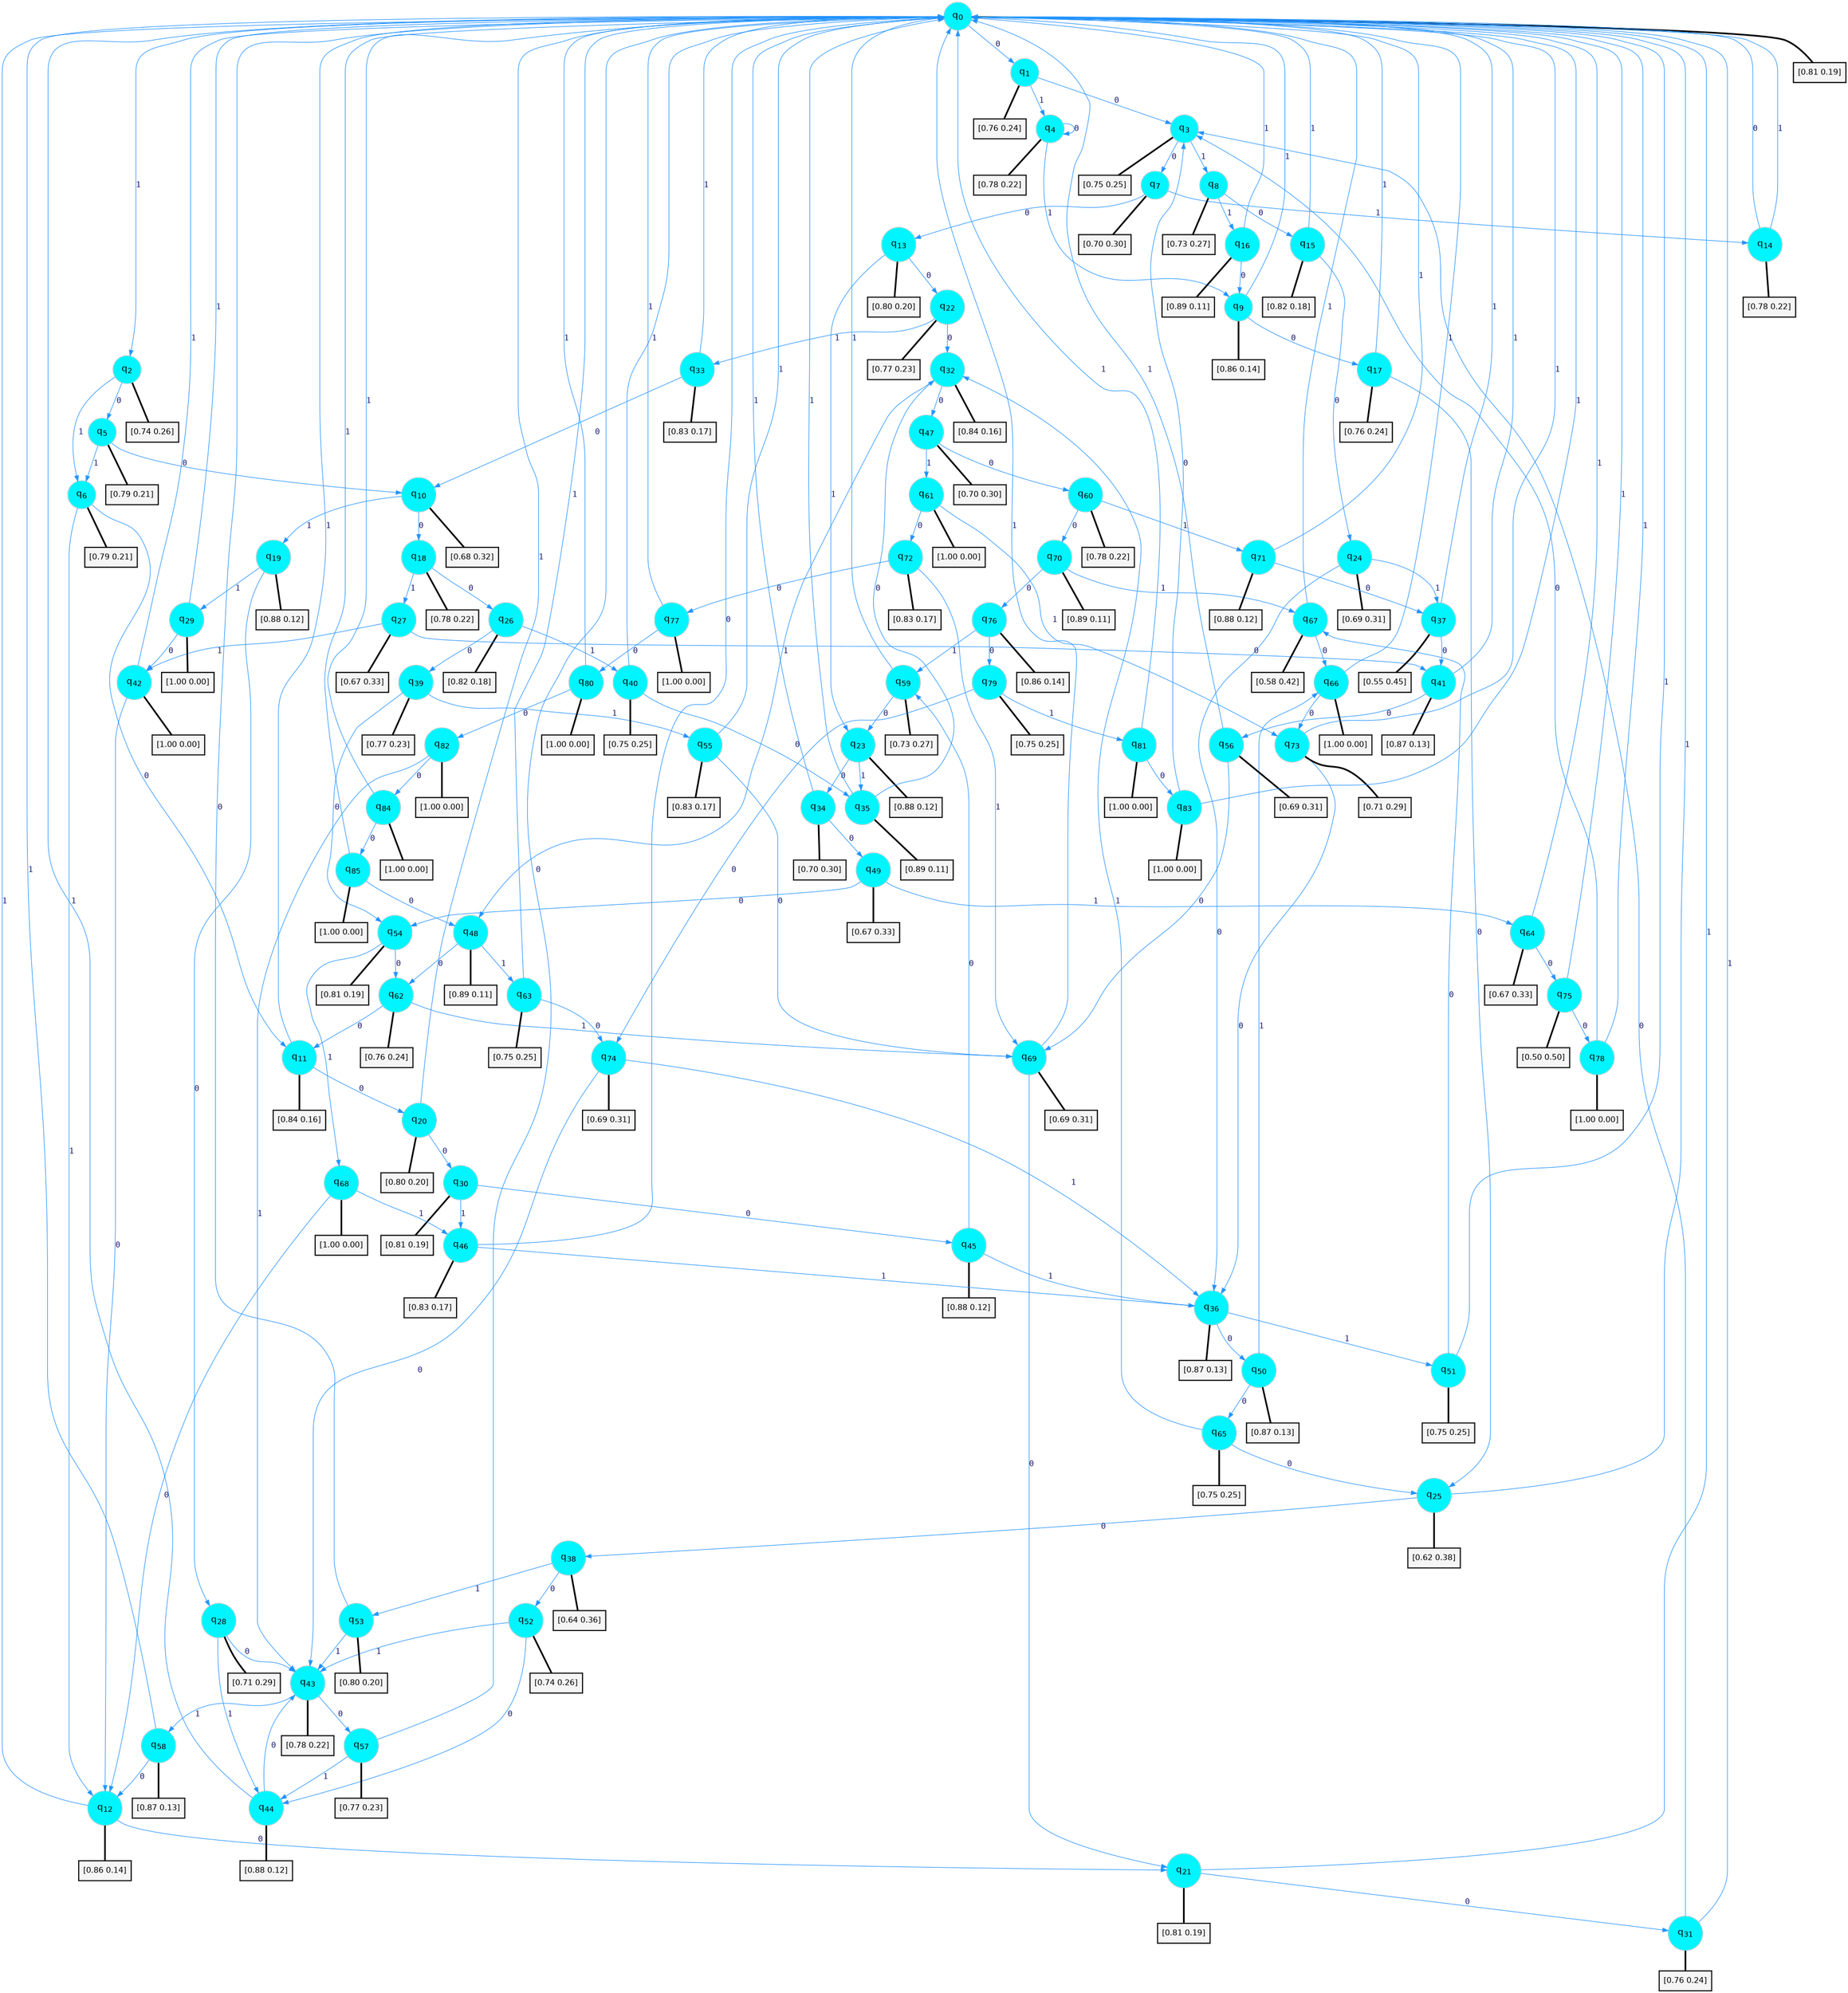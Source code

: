 digraph G {
graph [
bgcolor=transparent, dpi=300, rankdir=TD, size="40,25"];
node [
color=gray, fillcolor=turquoise1, fontcolor=black, fontname=Helvetica, fontsize=16, fontweight=bold, shape=circle, style=filled];
edge [
arrowsize=1, color=dodgerblue1, fontcolor=midnightblue, fontname=courier, fontweight=bold, penwidth=1, style=solid, weight=20];
0[label=<q<SUB>0</SUB>>];
1[label=<q<SUB>1</SUB>>];
2[label=<q<SUB>2</SUB>>];
3[label=<q<SUB>3</SUB>>];
4[label=<q<SUB>4</SUB>>];
5[label=<q<SUB>5</SUB>>];
6[label=<q<SUB>6</SUB>>];
7[label=<q<SUB>7</SUB>>];
8[label=<q<SUB>8</SUB>>];
9[label=<q<SUB>9</SUB>>];
10[label=<q<SUB>10</SUB>>];
11[label=<q<SUB>11</SUB>>];
12[label=<q<SUB>12</SUB>>];
13[label=<q<SUB>13</SUB>>];
14[label=<q<SUB>14</SUB>>];
15[label=<q<SUB>15</SUB>>];
16[label=<q<SUB>16</SUB>>];
17[label=<q<SUB>17</SUB>>];
18[label=<q<SUB>18</SUB>>];
19[label=<q<SUB>19</SUB>>];
20[label=<q<SUB>20</SUB>>];
21[label=<q<SUB>21</SUB>>];
22[label=<q<SUB>22</SUB>>];
23[label=<q<SUB>23</SUB>>];
24[label=<q<SUB>24</SUB>>];
25[label=<q<SUB>25</SUB>>];
26[label=<q<SUB>26</SUB>>];
27[label=<q<SUB>27</SUB>>];
28[label=<q<SUB>28</SUB>>];
29[label=<q<SUB>29</SUB>>];
30[label=<q<SUB>30</SUB>>];
31[label=<q<SUB>31</SUB>>];
32[label=<q<SUB>32</SUB>>];
33[label=<q<SUB>33</SUB>>];
34[label=<q<SUB>34</SUB>>];
35[label=<q<SUB>35</SUB>>];
36[label=<q<SUB>36</SUB>>];
37[label=<q<SUB>37</SUB>>];
38[label=<q<SUB>38</SUB>>];
39[label=<q<SUB>39</SUB>>];
40[label=<q<SUB>40</SUB>>];
41[label=<q<SUB>41</SUB>>];
42[label=<q<SUB>42</SUB>>];
43[label=<q<SUB>43</SUB>>];
44[label=<q<SUB>44</SUB>>];
45[label=<q<SUB>45</SUB>>];
46[label=<q<SUB>46</SUB>>];
47[label=<q<SUB>47</SUB>>];
48[label=<q<SUB>48</SUB>>];
49[label=<q<SUB>49</SUB>>];
50[label=<q<SUB>50</SUB>>];
51[label=<q<SUB>51</SUB>>];
52[label=<q<SUB>52</SUB>>];
53[label=<q<SUB>53</SUB>>];
54[label=<q<SUB>54</SUB>>];
55[label=<q<SUB>55</SUB>>];
56[label=<q<SUB>56</SUB>>];
57[label=<q<SUB>57</SUB>>];
58[label=<q<SUB>58</SUB>>];
59[label=<q<SUB>59</SUB>>];
60[label=<q<SUB>60</SUB>>];
61[label=<q<SUB>61</SUB>>];
62[label=<q<SUB>62</SUB>>];
63[label=<q<SUB>63</SUB>>];
64[label=<q<SUB>64</SUB>>];
65[label=<q<SUB>65</SUB>>];
66[label=<q<SUB>66</SUB>>];
67[label=<q<SUB>67</SUB>>];
68[label=<q<SUB>68</SUB>>];
69[label=<q<SUB>69</SUB>>];
70[label=<q<SUB>70</SUB>>];
71[label=<q<SUB>71</SUB>>];
72[label=<q<SUB>72</SUB>>];
73[label=<q<SUB>73</SUB>>];
74[label=<q<SUB>74</SUB>>];
75[label=<q<SUB>75</SUB>>];
76[label=<q<SUB>76</SUB>>];
77[label=<q<SUB>77</SUB>>];
78[label=<q<SUB>78</SUB>>];
79[label=<q<SUB>79</SUB>>];
80[label=<q<SUB>80</SUB>>];
81[label=<q<SUB>81</SUB>>];
82[label=<q<SUB>82</SUB>>];
83[label=<q<SUB>83</SUB>>];
84[label=<q<SUB>84</SUB>>];
85[label=<q<SUB>85</SUB>>];
86[label="[0.81 0.19]", shape=box,fontcolor=black, fontname=Helvetica, fontsize=14, penwidth=2, fillcolor=whitesmoke,color=black];
87[label="[0.76 0.24]", shape=box,fontcolor=black, fontname=Helvetica, fontsize=14, penwidth=2, fillcolor=whitesmoke,color=black];
88[label="[0.74 0.26]", shape=box,fontcolor=black, fontname=Helvetica, fontsize=14, penwidth=2, fillcolor=whitesmoke,color=black];
89[label="[0.75 0.25]", shape=box,fontcolor=black, fontname=Helvetica, fontsize=14, penwidth=2, fillcolor=whitesmoke,color=black];
90[label="[0.78 0.22]", shape=box,fontcolor=black, fontname=Helvetica, fontsize=14, penwidth=2, fillcolor=whitesmoke,color=black];
91[label="[0.79 0.21]", shape=box,fontcolor=black, fontname=Helvetica, fontsize=14, penwidth=2, fillcolor=whitesmoke,color=black];
92[label="[0.79 0.21]", shape=box,fontcolor=black, fontname=Helvetica, fontsize=14, penwidth=2, fillcolor=whitesmoke,color=black];
93[label="[0.70 0.30]", shape=box,fontcolor=black, fontname=Helvetica, fontsize=14, penwidth=2, fillcolor=whitesmoke,color=black];
94[label="[0.73 0.27]", shape=box,fontcolor=black, fontname=Helvetica, fontsize=14, penwidth=2, fillcolor=whitesmoke,color=black];
95[label="[0.86 0.14]", shape=box,fontcolor=black, fontname=Helvetica, fontsize=14, penwidth=2, fillcolor=whitesmoke,color=black];
96[label="[0.68 0.32]", shape=box,fontcolor=black, fontname=Helvetica, fontsize=14, penwidth=2, fillcolor=whitesmoke,color=black];
97[label="[0.84 0.16]", shape=box,fontcolor=black, fontname=Helvetica, fontsize=14, penwidth=2, fillcolor=whitesmoke,color=black];
98[label="[0.86 0.14]", shape=box,fontcolor=black, fontname=Helvetica, fontsize=14, penwidth=2, fillcolor=whitesmoke,color=black];
99[label="[0.80 0.20]", shape=box,fontcolor=black, fontname=Helvetica, fontsize=14, penwidth=2, fillcolor=whitesmoke,color=black];
100[label="[0.78 0.22]", shape=box,fontcolor=black, fontname=Helvetica, fontsize=14, penwidth=2, fillcolor=whitesmoke,color=black];
101[label="[0.82 0.18]", shape=box,fontcolor=black, fontname=Helvetica, fontsize=14, penwidth=2, fillcolor=whitesmoke,color=black];
102[label="[0.89 0.11]", shape=box,fontcolor=black, fontname=Helvetica, fontsize=14, penwidth=2, fillcolor=whitesmoke,color=black];
103[label="[0.76 0.24]", shape=box,fontcolor=black, fontname=Helvetica, fontsize=14, penwidth=2, fillcolor=whitesmoke,color=black];
104[label="[0.78 0.22]", shape=box,fontcolor=black, fontname=Helvetica, fontsize=14, penwidth=2, fillcolor=whitesmoke,color=black];
105[label="[0.88 0.12]", shape=box,fontcolor=black, fontname=Helvetica, fontsize=14, penwidth=2, fillcolor=whitesmoke,color=black];
106[label="[0.80 0.20]", shape=box,fontcolor=black, fontname=Helvetica, fontsize=14, penwidth=2, fillcolor=whitesmoke,color=black];
107[label="[0.81 0.19]", shape=box,fontcolor=black, fontname=Helvetica, fontsize=14, penwidth=2, fillcolor=whitesmoke,color=black];
108[label="[0.77 0.23]", shape=box,fontcolor=black, fontname=Helvetica, fontsize=14, penwidth=2, fillcolor=whitesmoke,color=black];
109[label="[0.88 0.12]", shape=box,fontcolor=black, fontname=Helvetica, fontsize=14, penwidth=2, fillcolor=whitesmoke,color=black];
110[label="[0.69 0.31]", shape=box,fontcolor=black, fontname=Helvetica, fontsize=14, penwidth=2, fillcolor=whitesmoke,color=black];
111[label="[0.62 0.38]", shape=box,fontcolor=black, fontname=Helvetica, fontsize=14, penwidth=2, fillcolor=whitesmoke,color=black];
112[label="[0.82 0.18]", shape=box,fontcolor=black, fontname=Helvetica, fontsize=14, penwidth=2, fillcolor=whitesmoke,color=black];
113[label="[0.67 0.33]", shape=box,fontcolor=black, fontname=Helvetica, fontsize=14, penwidth=2, fillcolor=whitesmoke,color=black];
114[label="[0.71 0.29]", shape=box,fontcolor=black, fontname=Helvetica, fontsize=14, penwidth=2, fillcolor=whitesmoke,color=black];
115[label="[1.00 0.00]", shape=box,fontcolor=black, fontname=Helvetica, fontsize=14, penwidth=2, fillcolor=whitesmoke,color=black];
116[label="[0.81 0.19]", shape=box,fontcolor=black, fontname=Helvetica, fontsize=14, penwidth=2, fillcolor=whitesmoke,color=black];
117[label="[0.76 0.24]", shape=box,fontcolor=black, fontname=Helvetica, fontsize=14, penwidth=2, fillcolor=whitesmoke,color=black];
118[label="[0.84 0.16]", shape=box,fontcolor=black, fontname=Helvetica, fontsize=14, penwidth=2, fillcolor=whitesmoke,color=black];
119[label="[0.83 0.17]", shape=box,fontcolor=black, fontname=Helvetica, fontsize=14, penwidth=2, fillcolor=whitesmoke,color=black];
120[label="[0.70 0.30]", shape=box,fontcolor=black, fontname=Helvetica, fontsize=14, penwidth=2, fillcolor=whitesmoke,color=black];
121[label="[0.89 0.11]", shape=box,fontcolor=black, fontname=Helvetica, fontsize=14, penwidth=2, fillcolor=whitesmoke,color=black];
122[label="[0.87 0.13]", shape=box,fontcolor=black, fontname=Helvetica, fontsize=14, penwidth=2, fillcolor=whitesmoke,color=black];
123[label="[0.55 0.45]", shape=box,fontcolor=black, fontname=Helvetica, fontsize=14, penwidth=2, fillcolor=whitesmoke,color=black];
124[label="[0.64 0.36]", shape=box,fontcolor=black, fontname=Helvetica, fontsize=14, penwidth=2, fillcolor=whitesmoke,color=black];
125[label="[0.77 0.23]", shape=box,fontcolor=black, fontname=Helvetica, fontsize=14, penwidth=2, fillcolor=whitesmoke,color=black];
126[label="[0.75 0.25]", shape=box,fontcolor=black, fontname=Helvetica, fontsize=14, penwidth=2, fillcolor=whitesmoke,color=black];
127[label="[0.87 0.13]", shape=box,fontcolor=black, fontname=Helvetica, fontsize=14, penwidth=2, fillcolor=whitesmoke,color=black];
128[label="[1.00 0.00]", shape=box,fontcolor=black, fontname=Helvetica, fontsize=14, penwidth=2, fillcolor=whitesmoke,color=black];
129[label="[0.78 0.22]", shape=box,fontcolor=black, fontname=Helvetica, fontsize=14, penwidth=2, fillcolor=whitesmoke,color=black];
130[label="[0.88 0.12]", shape=box,fontcolor=black, fontname=Helvetica, fontsize=14, penwidth=2, fillcolor=whitesmoke,color=black];
131[label="[0.88 0.12]", shape=box,fontcolor=black, fontname=Helvetica, fontsize=14, penwidth=2, fillcolor=whitesmoke,color=black];
132[label="[0.83 0.17]", shape=box,fontcolor=black, fontname=Helvetica, fontsize=14, penwidth=2, fillcolor=whitesmoke,color=black];
133[label="[0.70 0.30]", shape=box,fontcolor=black, fontname=Helvetica, fontsize=14, penwidth=2, fillcolor=whitesmoke,color=black];
134[label="[0.89 0.11]", shape=box,fontcolor=black, fontname=Helvetica, fontsize=14, penwidth=2, fillcolor=whitesmoke,color=black];
135[label="[0.67 0.33]", shape=box,fontcolor=black, fontname=Helvetica, fontsize=14, penwidth=2, fillcolor=whitesmoke,color=black];
136[label="[0.87 0.13]", shape=box,fontcolor=black, fontname=Helvetica, fontsize=14, penwidth=2, fillcolor=whitesmoke,color=black];
137[label="[0.75 0.25]", shape=box,fontcolor=black, fontname=Helvetica, fontsize=14, penwidth=2, fillcolor=whitesmoke,color=black];
138[label="[0.74 0.26]", shape=box,fontcolor=black, fontname=Helvetica, fontsize=14, penwidth=2, fillcolor=whitesmoke,color=black];
139[label="[0.80 0.20]", shape=box,fontcolor=black, fontname=Helvetica, fontsize=14, penwidth=2, fillcolor=whitesmoke,color=black];
140[label="[0.81 0.19]", shape=box,fontcolor=black, fontname=Helvetica, fontsize=14, penwidth=2, fillcolor=whitesmoke,color=black];
141[label="[0.83 0.17]", shape=box,fontcolor=black, fontname=Helvetica, fontsize=14, penwidth=2, fillcolor=whitesmoke,color=black];
142[label="[0.69 0.31]", shape=box,fontcolor=black, fontname=Helvetica, fontsize=14, penwidth=2, fillcolor=whitesmoke,color=black];
143[label="[0.77 0.23]", shape=box,fontcolor=black, fontname=Helvetica, fontsize=14, penwidth=2, fillcolor=whitesmoke,color=black];
144[label="[0.87 0.13]", shape=box,fontcolor=black, fontname=Helvetica, fontsize=14, penwidth=2, fillcolor=whitesmoke,color=black];
145[label="[0.73 0.27]", shape=box,fontcolor=black, fontname=Helvetica, fontsize=14, penwidth=2, fillcolor=whitesmoke,color=black];
146[label="[0.78 0.22]", shape=box,fontcolor=black, fontname=Helvetica, fontsize=14, penwidth=2, fillcolor=whitesmoke,color=black];
147[label="[1.00 0.00]", shape=box,fontcolor=black, fontname=Helvetica, fontsize=14, penwidth=2, fillcolor=whitesmoke,color=black];
148[label="[0.76 0.24]", shape=box,fontcolor=black, fontname=Helvetica, fontsize=14, penwidth=2, fillcolor=whitesmoke,color=black];
149[label="[0.75 0.25]", shape=box,fontcolor=black, fontname=Helvetica, fontsize=14, penwidth=2, fillcolor=whitesmoke,color=black];
150[label="[0.67 0.33]", shape=box,fontcolor=black, fontname=Helvetica, fontsize=14, penwidth=2, fillcolor=whitesmoke,color=black];
151[label="[0.75 0.25]", shape=box,fontcolor=black, fontname=Helvetica, fontsize=14, penwidth=2, fillcolor=whitesmoke,color=black];
152[label="[1.00 0.00]", shape=box,fontcolor=black, fontname=Helvetica, fontsize=14, penwidth=2, fillcolor=whitesmoke,color=black];
153[label="[0.58 0.42]", shape=box,fontcolor=black, fontname=Helvetica, fontsize=14, penwidth=2, fillcolor=whitesmoke,color=black];
154[label="[1.00 0.00]", shape=box,fontcolor=black, fontname=Helvetica, fontsize=14, penwidth=2, fillcolor=whitesmoke,color=black];
155[label="[0.69 0.31]", shape=box,fontcolor=black, fontname=Helvetica, fontsize=14, penwidth=2, fillcolor=whitesmoke,color=black];
156[label="[0.89 0.11]", shape=box,fontcolor=black, fontname=Helvetica, fontsize=14, penwidth=2, fillcolor=whitesmoke,color=black];
157[label="[0.88 0.12]", shape=box,fontcolor=black, fontname=Helvetica, fontsize=14, penwidth=2, fillcolor=whitesmoke,color=black];
158[label="[0.83 0.17]", shape=box,fontcolor=black, fontname=Helvetica, fontsize=14, penwidth=2, fillcolor=whitesmoke,color=black];
159[label="[0.71 0.29]", shape=box,fontcolor=black, fontname=Helvetica, fontsize=14, penwidth=2, fillcolor=whitesmoke,color=black];
160[label="[0.69 0.31]", shape=box,fontcolor=black, fontname=Helvetica, fontsize=14, penwidth=2, fillcolor=whitesmoke,color=black];
161[label="[0.50 0.50]", shape=box,fontcolor=black, fontname=Helvetica, fontsize=14, penwidth=2, fillcolor=whitesmoke,color=black];
162[label="[0.86 0.14]", shape=box,fontcolor=black, fontname=Helvetica, fontsize=14, penwidth=2, fillcolor=whitesmoke,color=black];
163[label="[1.00 0.00]", shape=box,fontcolor=black, fontname=Helvetica, fontsize=14, penwidth=2, fillcolor=whitesmoke,color=black];
164[label="[1.00 0.00]", shape=box,fontcolor=black, fontname=Helvetica, fontsize=14, penwidth=2, fillcolor=whitesmoke,color=black];
165[label="[0.75 0.25]", shape=box,fontcolor=black, fontname=Helvetica, fontsize=14, penwidth=2, fillcolor=whitesmoke,color=black];
166[label="[1.00 0.00]", shape=box,fontcolor=black, fontname=Helvetica, fontsize=14, penwidth=2, fillcolor=whitesmoke,color=black];
167[label="[1.00 0.00]", shape=box,fontcolor=black, fontname=Helvetica, fontsize=14, penwidth=2, fillcolor=whitesmoke,color=black];
168[label="[1.00 0.00]", shape=box,fontcolor=black, fontname=Helvetica, fontsize=14, penwidth=2, fillcolor=whitesmoke,color=black];
169[label="[1.00 0.00]", shape=box,fontcolor=black, fontname=Helvetica, fontsize=14, penwidth=2, fillcolor=whitesmoke,color=black];
170[label="[1.00 0.00]", shape=box,fontcolor=black, fontname=Helvetica, fontsize=14, penwidth=2, fillcolor=whitesmoke,color=black];
171[label="[1.00 0.00]", shape=box,fontcolor=black, fontname=Helvetica, fontsize=14, penwidth=2, fillcolor=whitesmoke,color=black];
0->1 [label=0];
0->2 [label=1];
0->86 [arrowhead=none, penwidth=3,color=black];
1->3 [label=0];
1->4 [label=1];
1->87 [arrowhead=none, penwidth=3,color=black];
2->5 [label=0];
2->6 [label=1];
2->88 [arrowhead=none, penwidth=3,color=black];
3->7 [label=0];
3->8 [label=1];
3->89 [arrowhead=none, penwidth=3,color=black];
4->4 [label=0];
4->9 [label=1];
4->90 [arrowhead=none, penwidth=3,color=black];
5->10 [label=0];
5->6 [label=1];
5->91 [arrowhead=none, penwidth=3,color=black];
6->11 [label=0];
6->12 [label=1];
6->92 [arrowhead=none, penwidth=3,color=black];
7->13 [label=0];
7->14 [label=1];
7->93 [arrowhead=none, penwidth=3,color=black];
8->15 [label=0];
8->16 [label=1];
8->94 [arrowhead=none, penwidth=3,color=black];
9->17 [label=0];
9->0 [label=1];
9->95 [arrowhead=none, penwidth=3,color=black];
10->18 [label=0];
10->19 [label=1];
10->96 [arrowhead=none, penwidth=3,color=black];
11->20 [label=0];
11->0 [label=1];
11->97 [arrowhead=none, penwidth=3,color=black];
12->21 [label=0];
12->0 [label=1];
12->98 [arrowhead=none, penwidth=3,color=black];
13->22 [label=0];
13->23 [label=1];
13->99 [arrowhead=none, penwidth=3,color=black];
14->0 [label=0];
14->0 [label=1];
14->100 [arrowhead=none, penwidth=3,color=black];
15->24 [label=0];
15->0 [label=1];
15->101 [arrowhead=none, penwidth=3,color=black];
16->9 [label=0];
16->0 [label=1];
16->102 [arrowhead=none, penwidth=3,color=black];
17->25 [label=0];
17->0 [label=1];
17->103 [arrowhead=none, penwidth=3,color=black];
18->26 [label=0];
18->27 [label=1];
18->104 [arrowhead=none, penwidth=3,color=black];
19->28 [label=0];
19->29 [label=1];
19->105 [arrowhead=none, penwidth=3,color=black];
20->30 [label=0];
20->0 [label=1];
20->106 [arrowhead=none, penwidth=3,color=black];
21->31 [label=0];
21->0 [label=1];
21->107 [arrowhead=none, penwidth=3,color=black];
22->32 [label=0];
22->33 [label=1];
22->108 [arrowhead=none, penwidth=3,color=black];
23->34 [label=0];
23->35 [label=1];
23->109 [arrowhead=none, penwidth=3,color=black];
24->36 [label=0];
24->37 [label=1];
24->110 [arrowhead=none, penwidth=3,color=black];
25->38 [label=0];
25->0 [label=1];
25->111 [arrowhead=none, penwidth=3,color=black];
26->39 [label=0];
26->40 [label=1];
26->112 [arrowhead=none, penwidth=3,color=black];
27->41 [label=0];
27->42 [label=1];
27->113 [arrowhead=none, penwidth=3,color=black];
28->43 [label=0];
28->44 [label=1];
28->114 [arrowhead=none, penwidth=3,color=black];
29->42 [label=0];
29->0 [label=1];
29->115 [arrowhead=none, penwidth=3,color=black];
30->45 [label=0];
30->46 [label=1];
30->116 [arrowhead=none, penwidth=3,color=black];
31->3 [label=0];
31->0 [label=1];
31->117 [arrowhead=none, penwidth=3,color=black];
32->47 [label=0];
32->48 [label=1];
32->118 [arrowhead=none, penwidth=3,color=black];
33->10 [label=0];
33->0 [label=1];
33->119 [arrowhead=none, penwidth=3,color=black];
34->49 [label=0];
34->0 [label=1];
34->120 [arrowhead=none, penwidth=3,color=black];
35->32 [label=0];
35->0 [label=1];
35->121 [arrowhead=none, penwidth=3,color=black];
36->50 [label=0];
36->51 [label=1];
36->122 [arrowhead=none, penwidth=3,color=black];
37->41 [label=0];
37->0 [label=1];
37->123 [arrowhead=none, penwidth=3,color=black];
38->52 [label=0];
38->53 [label=1];
38->124 [arrowhead=none, penwidth=3,color=black];
39->54 [label=0];
39->55 [label=1];
39->125 [arrowhead=none, penwidth=3,color=black];
40->35 [label=0];
40->0 [label=1];
40->126 [arrowhead=none, penwidth=3,color=black];
41->56 [label=0];
41->0 [label=1];
41->127 [arrowhead=none, penwidth=3,color=black];
42->12 [label=0];
42->0 [label=1];
42->128 [arrowhead=none, penwidth=3,color=black];
43->57 [label=0];
43->58 [label=1];
43->129 [arrowhead=none, penwidth=3,color=black];
44->43 [label=0];
44->0 [label=1];
44->130 [arrowhead=none, penwidth=3,color=black];
45->59 [label=0];
45->36 [label=1];
45->131 [arrowhead=none, penwidth=3,color=black];
46->0 [label=0];
46->36 [label=1];
46->132 [arrowhead=none, penwidth=3,color=black];
47->60 [label=0];
47->61 [label=1];
47->133 [arrowhead=none, penwidth=3,color=black];
48->62 [label=0];
48->63 [label=1];
48->134 [arrowhead=none, penwidth=3,color=black];
49->54 [label=0];
49->64 [label=1];
49->135 [arrowhead=none, penwidth=3,color=black];
50->65 [label=0];
50->66 [label=1];
50->136 [arrowhead=none, penwidth=3,color=black];
51->67 [label=0];
51->0 [label=1];
51->137 [arrowhead=none, penwidth=3,color=black];
52->44 [label=0];
52->43 [label=1];
52->138 [arrowhead=none, penwidth=3,color=black];
53->0 [label=0];
53->43 [label=1];
53->139 [arrowhead=none, penwidth=3,color=black];
54->62 [label=0];
54->68 [label=1];
54->140 [arrowhead=none, penwidth=3,color=black];
55->69 [label=0];
55->0 [label=1];
55->141 [arrowhead=none, penwidth=3,color=black];
56->69 [label=0];
56->0 [label=1];
56->142 [arrowhead=none, penwidth=3,color=black];
57->0 [label=0];
57->44 [label=1];
57->143 [arrowhead=none, penwidth=3,color=black];
58->12 [label=0];
58->0 [label=1];
58->144 [arrowhead=none, penwidth=3,color=black];
59->23 [label=0];
59->0 [label=1];
59->145 [arrowhead=none, penwidth=3,color=black];
60->70 [label=0];
60->71 [label=1];
60->146 [arrowhead=none, penwidth=3,color=black];
61->72 [label=0];
61->73 [label=1];
61->147 [arrowhead=none, penwidth=3,color=black];
62->11 [label=0];
62->69 [label=1];
62->148 [arrowhead=none, penwidth=3,color=black];
63->74 [label=0];
63->0 [label=1];
63->149 [arrowhead=none, penwidth=3,color=black];
64->75 [label=0];
64->0 [label=1];
64->150 [arrowhead=none, penwidth=3,color=black];
65->25 [label=0];
65->32 [label=1];
65->151 [arrowhead=none, penwidth=3,color=black];
66->73 [label=0];
66->0 [label=1];
66->152 [arrowhead=none, penwidth=3,color=black];
67->66 [label=0];
67->0 [label=1];
67->153 [arrowhead=none, penwidth=3,color=black];
68->12 [label=0];
68->46 [label=1];
68->154 [arrowhead=none, penwidth=3,color=black];
69->21 [label=0];
69->0 [label=1];
69->155 [arrowhead=none, penwidth=3,color=black];
70->76 [label=0];
70->67 [label=1];
70->156 [arrowhead=none, penwidth=3,color=black];
71->37 [label=0];
71->0 [label=1];
71->157 [arrowhead=none, penwidth=3,color=black];
72->77 [label=0];
72->69 [label=1];
72->158 [arrowhead=none, penwidth=3,color=black];
73->36 [label=0];
73->0 [label=1];
73->159 [arrowhead=none, penwidth=3,color=black];
74->43 [label=0];
74->36 [label=1];
74->160 [arrowhead=none, penwidth=3,color=black];
75->78 [label=0];
75->0 [label=1];
75->161 [arrowhead=none, penwidth=3,color=black];
76->79 [label=0];
76->59 [label=1];
76->162 [arrowhead=none, penwidth=3,color=black];
77->80 [label=0];
77->0 [label=1];
77->163 [arrowhead=none, penwidth=3,color=black];
78->3 [label=0];
78->0 [label=1];
78->164 [arrowhead=none, penwidth=3,color=black];
79->74 [label=0];
79->81 [label=1];
79->165 [arrowhead=none, penwidth=3,color=black];
80->82 [label=0];
80->0 [label=1];
80->166 [arrowhead=none, penwidth=3,color=black];
81->83 [label=0];
81->0 [label=1];
81->167 [arrowhead=none, penwidth=3,color=black];
82->84 [label=0];
82->43 [label=1];
82->168 [arrowhead=none, penwidth=3,color=black];
83->3 [label=0];
83->0 [label=1];
83->169 [arrowhead=none, penwidth=3,color=black];
84->85 [label=0];
84->0 [label=1];
84->170 [arrowhead=none, penwidth=3,color=black];
85->48 [label=0];
85->0 [label=1];
85->171 [arrowhead=none, penwidth=3,color=black];
}
